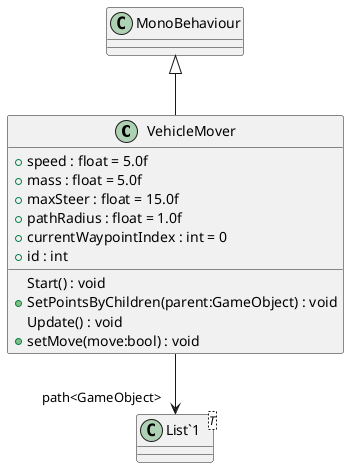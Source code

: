 @startuml
class VehicleMover {
    + speed : float = 5.0f
    + mass : float = 5.0f
    + maxSteer : float = 15.0f
    + pathRadius : float = 1.0f
    + currentWaypointIndex : int = 0
    + id : int
    Start() : void
    + SetPointsByChildren(parent:GameObject) : void
    Update() : void
    + setMove(move:bool) : void
}
class "List`1"<T> {
}
MonoBehaviour <|-- VehicleMover
VehicleMover --> "path<GameObject>" "List`1"
@enduml
